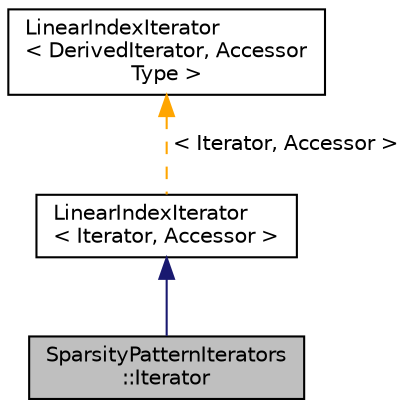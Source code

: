 digraph "SparsityPatternIterators::Iterator"
{
 // LATEX_PDF_SIZE
  edge [fontname="Helvetica",fontsize="10",labelfontname="Helvetica",labelfontsize="10"];
  node [fontname="Helvetica",fontsize="10",shape=record];
  Node1 [label="SparsityPatternIterators\l::Iterator",height=0.2,width=0.4,color="black", fillcolor="grey75", style="filled", fontcolor="black",tooltip=" "];
  Node2 -> Node1 [dir="back",color="midnightblue",fontsize="10",style="solid",fontname="Helvetica"];
  Node2 [label="LinearIndexIterator\l\< Iterator, Accessor \>",height=0.2,width=0.4,color="black", fillcolor="white", style="filled",URL="$classLinearIndexIterator.html",tooltip=" "];
  Node3 -> Node2 [dir="back",color="orange",fontsize="10",style="dashed",label=" \< Iterator, Accessor \>" ,fontname="Helvetica"];
  Node3 [label="LinearIndexIterator\l\< DerivedIterator, Accessor\lType \>",height=0.2,width=0.4,color="black", fillcolor="white", style="filled",URL="$classLinearIndexIterator.html",tooltip=" "];
}
